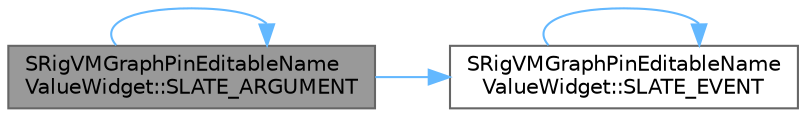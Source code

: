 digraph "SRigVMGraphPinEditableNameValueWidget::SLATE_ARGUMENT"
{
 // INTERACTIVE_SVG=YES
 // LATEX_PDF_SIZE
  bgcolor="transparent";
  edge [fontname=Helvetica,fontsize=10,labelfontname=Helvetica,labelfontsize=10];
  node [fontname=Helvetica,fontsize=10,shape=box,height=0.2,width=0.4];
  rankdir="LR";
  Node1 [id="Node000001",label="SRigVMGraphPinEditableName\lValueWidget::SLATE_ARGUMENT",height=0.2,width=0.4,color="gray40", fillcolor="grey60", style="filled", fontcolor="black",tooltip=" "];
  Node1 -> Node1 [id="edge1_Node000001_Node000001",color="steelblue1",style="solid",tooltip=" "];
  Node1 -> Node2 [id="edge2_Node000001_Node000002",color="steelblue1",style="solid",tooltip=" "];
  Node2 [id="Node000002",label="SRigVMGraphPinEditableName\lValueWidget::SLATE_EVENT",height=0.2,width=0.4,color="grey40", fillcolor="white", style="filled",URL="$dd/d0c/classSRigVMGraphPinEditableNameValueWidget.html#a5a49afe281912d01dc9dfc76d36a3418",tooltip="Called when combo box is opened, before list is actually created."];
  Node2 -> Node2 [id="edge3_Node000002_Node000002",color="steelblue1",style="solid",tooltip=" "];
}
